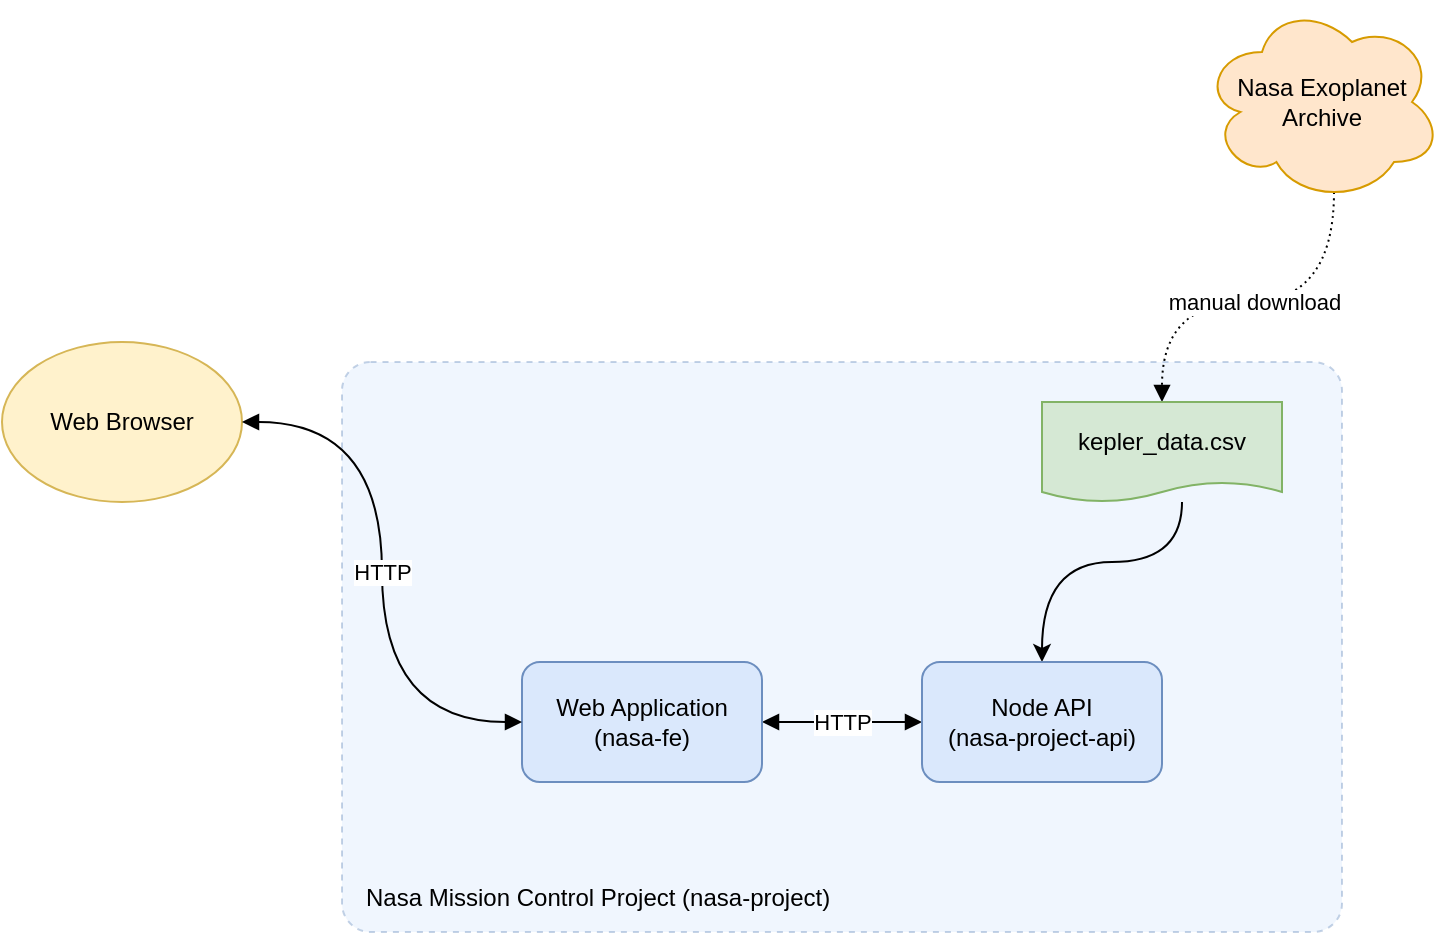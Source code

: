 <mxfile version="19.0.3" type="device"><diagram id="qOpHkjSFqUY_fz122WC3" name="Main Architecture"><mxGraphModel dx="1135" dy="688" grid="1" gridSize="10" guides="1" tooltips="1" connect="1" arrows="1" fold="1" page="1" pageScale="1" pageWidth="1169" pageHeight="827" math="0" shadow="0"><root><mxCell id="0"/><mxCell id="1" parent="0"/><mxCell id="f4ARGN1YqNOamcqDjjvn-7" value="&lt;span style=&quot;&quot;&gt;Web Browser&lt;/span&gt;" style="ellipse;whiteSpace=wrap;html=1;rounded=1;fillColor=#fff2cc;strokeColor=#d6b656;" vertex="1" parent="1"><mxGeometry x="160" y="250" width="120" height="80" as="geometry"/></mxCell><mxCell id="f4ARGN1YqNOamcqDjjvn-3" value="" style="rounded=1;whiteSpace=wrap;html=1;opacity=40;fillColor=#dae8fc;strokeColor=#6c8ebf;dashed=1;arcSize=5;" vertex="1" parent="1"><mxGeometry x="330" y="260" width="500" height="285" as="geometry"/></mxCell><mxCell id="f4ARGN1YqNOamcqDjjvn-13" value="HTTP" style="rounded=0;orthogonalLoop=1;jettySize=auto;html=1;exitX=1;exitY=0.5;exitDx=0;exitDy=0;entryX=0;entryY=0.5;entryDx=0;entryDy=0;startArrow=block;startFill=1;endArrow=block;endFill=1;" edge="1" parent="1" source="f4ARGN1YqNOamcqDjjvn-1" target="f4ARGN1YqNOamcqDjjvn-2"><mxGeometry relative="1" as="geometry"/></mxCell><mxCell id="f4ARGN1YqNOamcqDjjvn-1" value="Web Application&lt;br&gt;(nasa-fe)" style="rounded=1;whiteSpace=wrap;html=1;fillColor=#dae8fc;strokeColor=#6c8ebf;" vertex="1" parent="1"><mxGeometry x="420" y="410" width="120" height="60" as="geometry"/></mxCell><mxCell id="f4ARGN1YqNOamcqDjjvn-14" style="edgeStyle=orthogonalEdgeStyle;curved=1;rounded=0;orthogonalLoop=1;jettySize=auto;html=1;exitX=0.5;exitY=0;exitDx=0;exitDy=0;startArrow=classic;startFill=1;endArrow=none;endFill=0;arcSize=20;" edge="1" parent="1" source="f4ARGN1YqNOamcqDjjvn-2" target="f4ARGN1YqNOamcqDjjvn-11"><mxGeometry relative="1" as="geometry"><Array as="points"><mxPoint x="680" y="360"/><mxPoint x="750" y="360"/></Array></mxGeometry></mxCell><mxCell id="f4ARGN1YqNOamcqDjjvn-2" value="Node API&lt;br&gt;(nasa-project-api)" style="rounded=1;whiteSpace=wrap;html=1;fillColor=#dae8fc;strokeColor=#6c8ebf;" vertex="1" parent="1"><mxGeometry x="620" y="410" width="120" height="60" as="geometry"/></mxCell><mxCell id="f4ARGN1YqNOamcqDjjvn-4" value="Nasa Mission Control Project (nasa-project)" style="text;html=1;strokeColor=none;fillColor=none;align=left;verticalAlign=middle;whiteSpace=wrap;rounded=0;dashed=1;opacity=40;" vertex="1" parent="1"><mxGeometry x="340" y="520" width="240" height="15" as="geometry"/></mxCell><mxCell id="f4ARGN1YqNOamcqDjjvn-6" value="HTTP" style="edgeStyle=orthogonalEdgeStyle;rounded=0;orthogonalLoop=1;jettySize=auto;html=1;entryX=0;entryY=0.5;entryDx=0;entryDy=0;endArrow=block;endFill=1;startArrow=block;startFill=1;exitX=1;exitY=0.5;exitDx=0;exitDy=0;curved=1;" edge="1" parent="1" source="f4ARGN1YqNOamcqDjjvn-7" target="f4ARGN1YqNOamcqDjjvn-1"><mxGeometry relative="1" as="geometry"><mxPoint x="300" y="320" as="sourcePoint"/></mxGeometry></mxCell><mxCell id="f4ARGN1YqNOamcqDjjvn-12" value="manual download" style="edgeStyle=orthogonalEdgeStyle;rounded=0;orthogonalLoop=1;jettySize=auto;html=1;exitX=0.55;exitY=0.95;exitDx=0;exitDy=0;exitPerimeter=0;startArrow=none;startFill=0;endArrow=block;endFill=1;dashed=1;curved=1;dashPattern=1 2;" edge="1" parent="1" source="f4ARGN1YqNOamcqDjjvn-8" target="f4ARGN1YqNOamcqDjjvn-11"><mxGeometry relative="1" as="geometry"/></mxCell><mxCell id="f4ARGN1YqNOamcqDjjvn-8" value="Nasa Exoplanet Archive" style="ellipse;shape=cloud;whiteSpace=wrap;html=1;rounded=1;fillColor=#ffe6cc;strokeColor=#d79b00;" vertex="1" parent="1"><mxGeometry x="760" y="80" width="120" height="100" as="geometry"/></mxCell><mxCell id="f4ARGN1YqNOamcqDjjvn-11" value="kepler_data.csv" style="shape=document;whiteSpace=wrap;html=1;boundedLbl=1;rounded=1;size=0.2;fillColor=#d5e8d4;strokeColor=#82b366;" vertex="1" parent="1"><mxGeometry x="680" y="280" width="120" height="50" as="geometry"/></mxCell></root></mxGraphModel></diagram></mxfile>